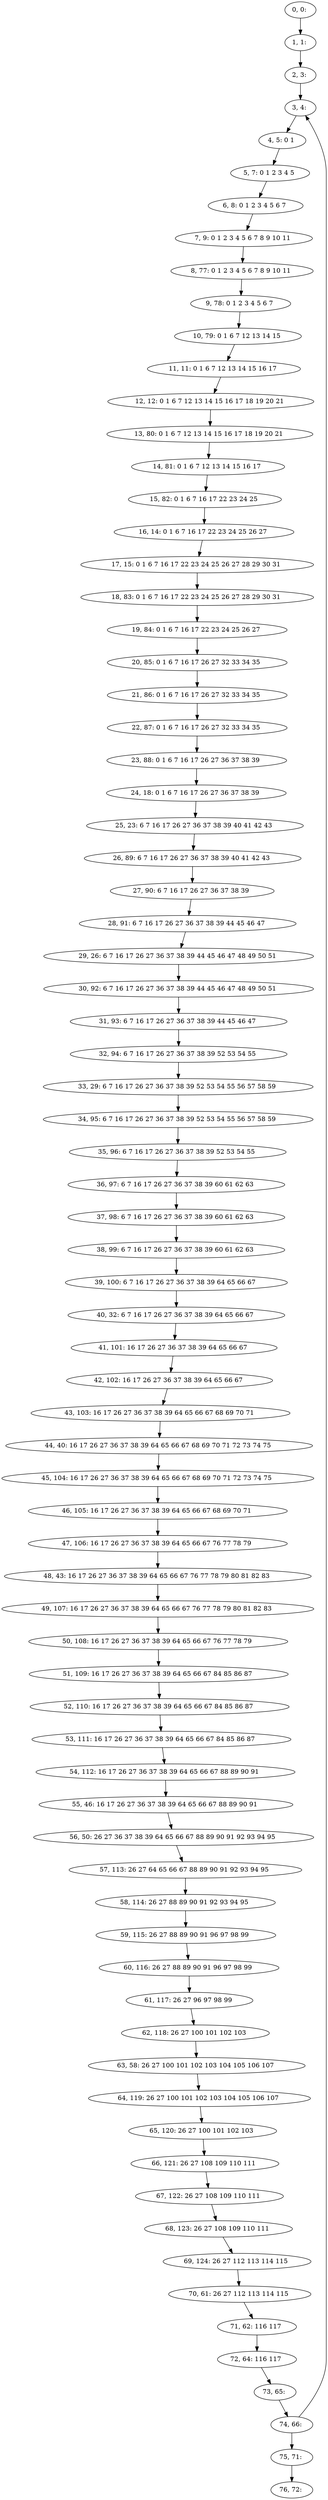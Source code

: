 digraph G {
0[label="0, 0: "];
1[label="1, 1: "];
2[label="2, 3: "];
3[label="3, 4: "];
4[label="4, 5: 0 1 "];
5[label="5, 7: 0 1 2 3 4 5 "];
6[label="6, 8: 0 1 2 3 4 5 6 7 "];
7[label="7, 9: 0 1 2 3 4 5 6 7 8 9 10 11 "];
8[label="8, 77: 0 1 2 3 4 5 6 7 8 9 10 11 "];
9[label="9, 78: 0 1 2 3 4 5 6 7 "];
10[label="10, 79: 0 1 6 7 12 13 14 15 "];
11[label="11, 11: 0 1 6 7 12 13 14 15 16 17 "];
12[label="12, 12: 0 1 6 7 12 13 14 15 16 17 18 19 20 21 "];
13[label="13, 80: 0 1 6 7 12 13 14 15 16 17 18 19 20 21 "];
14[label="14, 81: 0 1 6 7 12 13 14 15 16 17 "];
15[label="15, 82: 0 1 6 7 16 17 22 23 24 25 "];
16[label="16, 14: 0 1 6 7 16 17 22 23 24 25 26 27 "];
17[label="17, 15: 0 1 6 7 16 17 22 23 24 25 26 27 28 29 30 31 "];
18[label="18, 83: 0 1 6 7 16 17 22 23 24 25 26 27 28 29 30 31 "];
19[label="19, 84: 0 1 6 7 16 17 22 23 24 25 26 27 "];
20[label="20, 85: 0 1 6 7 16 17 26 27 32 33 34 35 "];
21[label="21, 86: 0 1 6 7 16 17 26 27 32 33 34 35 "];
22[label="22, 87: 0 1 6 7 16 17 26 27 32 33 34 35 "];
23[label="23, 88: 0 1 6 7 16 17 26 27 36 37 38 39 "];
24[label="24, 18: 0 1 6 7 16 17 26 27 36 37 38 39 "];
25[label="25, 23: 6 7 16 17 26 27 36 37 38 39 40 41 42 43 "];
26[label="26, 89: 6 7 16 17 26 27 36 37 38 39 40 41 42 43 "];
27[label="27, 90: 6 7 16 17 26 27 36 37 38 39 "];
28[label="28, 91: 6 7 16 17 26 27 36 37 38 39 44 45 46 47 "];
29[label="29, 26: 6 7 16 17 26 27 36 37 38 39 44 45 46 47 48 49 50 51 "];
30[label="30, 92: 6 7 16 17 26 27 36 37 38 39 44 45 46 47 48 49 50 51 "];
31[label="31, 93: 6 7 16 17 26 27 36 37 38 39 44 45 46 47 "];
32[label="32, 94: 6 7 16 17 26 27 36 37 38 39 52 53 54 55 "];
33[label="33, 29: 6 7 16 17 26 27 36 37 38 39 52 53 54 55 56 57 58 59 "];
34[label="34, 95: 6 7 16 17 26 27 36 37 38 39 52 53 54 55 56 57 58 59 "];
35[label="35, 96: 6 7 16 17 26 27 36 37 38 39 52 53 54 55 "];
36[label="36, 97: 6 7 16 17 26 27 36 37 38 39 60 61 62 63 "];
37[label="37, 98: 6 7 16 17 26 27 36 37 38 39 60 61 62 63 "];
38[label="38, 99: 6 7 16 17 26 27 36 37 38 39 60 61 62 63 "];
39[label="39, 100: 6 7 16 17 26 27 36 37 38 39 64 65 66 67 "];
40[label="40, 32: 6 7 16 17 26 27 36 37 38 39 64 65 66 67 "];
41[label="41, 101: 16 17 26 27 36 37 38 39 64 65 66 67 "];
42[label="42, 102: 16 17 26 27 36 37 38 39 64 65 66 67 "];
43[label="43, 103: 16 17 26 27 36 37 38 39 64 65 66 67 68 69 70 71 "];
44[label="44, 40: 16 17 26 27 36 37 38 39 64 65 66 67 68 69 70 71 72 73 74 75 "];
45[label="45, 104: 16 17 26 27 36 37 38 39 64 65 66 67 68 69 70 71 72 73 74 75 "];
46[label="46, 105: 16 17 26 27 36 37 38 39 64 65 66 67 68 69 70 71 "];
47[label="47, 106: 16 17 26 27 36 37 38 39 64 65 66 67 76 77 78 79 "];
48[label="48, 43: 16 17 26 27 36 37 38 39 64 65 66 67 76 77 78 79 80 81 82 83 "];
49[label="49, 107: 16 17 26 27 36 37 38 39 64 65 66 67 76 77 78 79 80 81 82 83 "];
50[label="50, 108: 16 17 26 27 36 37 38 39 64 65 66 67 76 77 78 79 "];
51[label="51, 109: 16 17 26 27 36 37 38 39 64 65 66 67 84 85 86 87 "];
52[label="52, 110: 16 17 26 27 36 37 38 39 64 65 66 67 84 85 86 87 "];
53[label="53, 111: 16 17 26 27 36 37 38 39 64 65 66 67 84 85 86 87 "];
54[label="54, 112: 16 17 26 27 36 37 38 39 64 65 66 67 88 89 90 91 "];
55[label="55, 46: 16 17 26 27 36 37 38 39 64 65 66 67 88 89 90 91 "];
56[label="56, 50: 26 27 36 37 38 39 64 65 66 67 88 89 90 91 92 93 94 95 "];
57[label="57, 113: 26 27 64 65 66 67 88 89 90 91 92 93 94 95 "];
58[label="58, 114: 26 27 88 89 90 91 92 93 94 95 "];
59[label="59, 115: 26 27 88 89 90 91 96 97 98 99 "];
60[label="60, 116: 26 27 88 89 90 91 96 97 98 99 "];
61[label="61, 117: 26 27 96 97 98 99 "];
62[label="62, 118: 26 27 100 101 102 103 "];
63[label="63, 58: 26 27 100 101 102 103 104 105 106 107 "];
64[label="64, 119: 26 27 100 101 102 103 104 105 106 107 "];
65[label="65, 120: 26 27 100 101 102 103 "];
66[label="66, 121: 26 27 108 109 110 111 "];
67[label="67, 122: 26 27 108 109 110 111 "];
68[label="68, 123: 26 27 108 109 110 111 "];
69[label="69, 124: 26 27 112 113 114 115 "];
70[label="70, 61: 26 27 112 113 114 115 "];
71[label="71, 62: 116 117 "];
72[label="72, 64: 116 117 "];
73[label="73, 65: "];
74[label="74, 66: "];
75[label="75, 71: "];
76[label="76, 72: "];
0->1 ;
1->2 ;
2->3 ;
3->4 ;
4->5 ;
5->6 ;
6->7 ;
7->8 ;
8->9 ;
9->10 ;
10->11 ;
11->12 ;
12->13 ;
13->14 ;
14->15 ;
15->16 ;
16->17 ;
17->18 ;
18->19 ;
19->20 ;
20->21 ;
21->22 ;
22->23 ;
23->24 ;
24->25 ;
25->26 ;
26->27 ;
27->28 ;
28->29 ;
29->30 ;
30->31 ;
31->32 ;
32->33 ;
33->34 ;
34->35 ;
35->36 ;
36->37 ;
37->38 ;
38->39 ;
39->40 ;
40->41 ;
41->42 ;
42->43 ;
43->44 ;
44->45 ;
45->46 ;
46->47 ;
47->48 ;
48->49 ;
49->50 ;
50->51 ;
51->52 ;
52->53 ;
53->54 ;
54->55 ;
55->56 ;
56->57 ;
57->58 ;
58->59 ;
59->60 ;
60->61 ;
61->62 ;
62->63 ;
63->64 ;
64->65 ;
65->66 ;
66->67 ;
67->68 ;
68->69 ;
69->70 ;
70->71 ;
71->72 ;
72->73 ;
73->74 ;
74->75 ;
74->3 ;
75->76 ;
}
